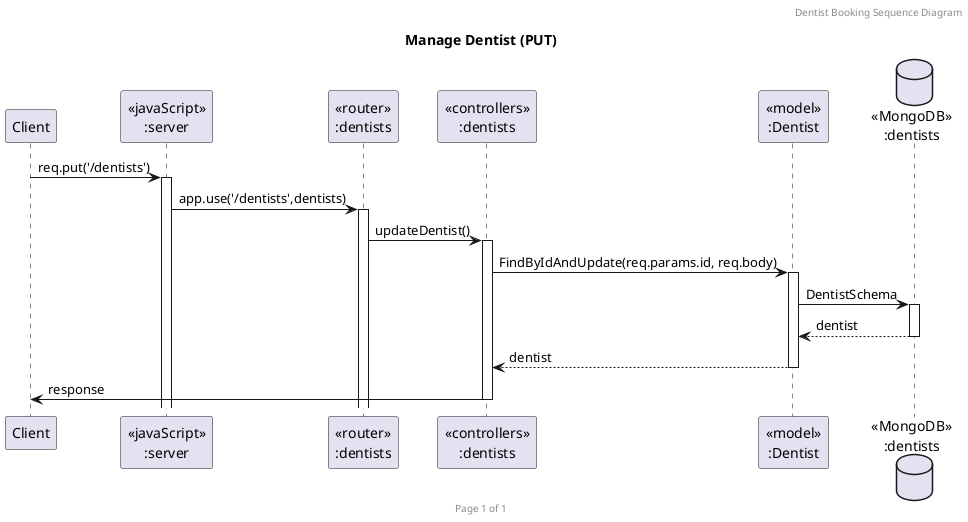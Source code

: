 @startuml Manage Dentist (PUT)

header Dentist Booking Sequence Diagram
footer Page %page% of %lastpage%
title "Manage Dentist (PUT)"

participant "Client" as client
participant "<<javaScript>>\n:server" as server
participant "<<router>>\n:dentists" as routerDentists
participant "<<controllers>>\n:dentists" as controllersDentists
participant "<<model>>\n:Dentist" as modelDentist
database "<<MongoDB>>\n:dentists" as DentistsDatabase

client->server ++:req.put('/dentists')
server->routerDentists ++:app.use('/dentists',dentists)
routerDentists -> controllersDentists ++:updateDentist()
controllersDentists->modelDentist ++:FindByIdAndUpdate(req.params.id, req.body)
modelDentist ->DentistsDatabase ++: DentistSchema
DentistsDatabase --> modelDentist --: dentist
controllersDentists <-- modelDentist --:dentist
controllersDentists->client --:response

@enduml
